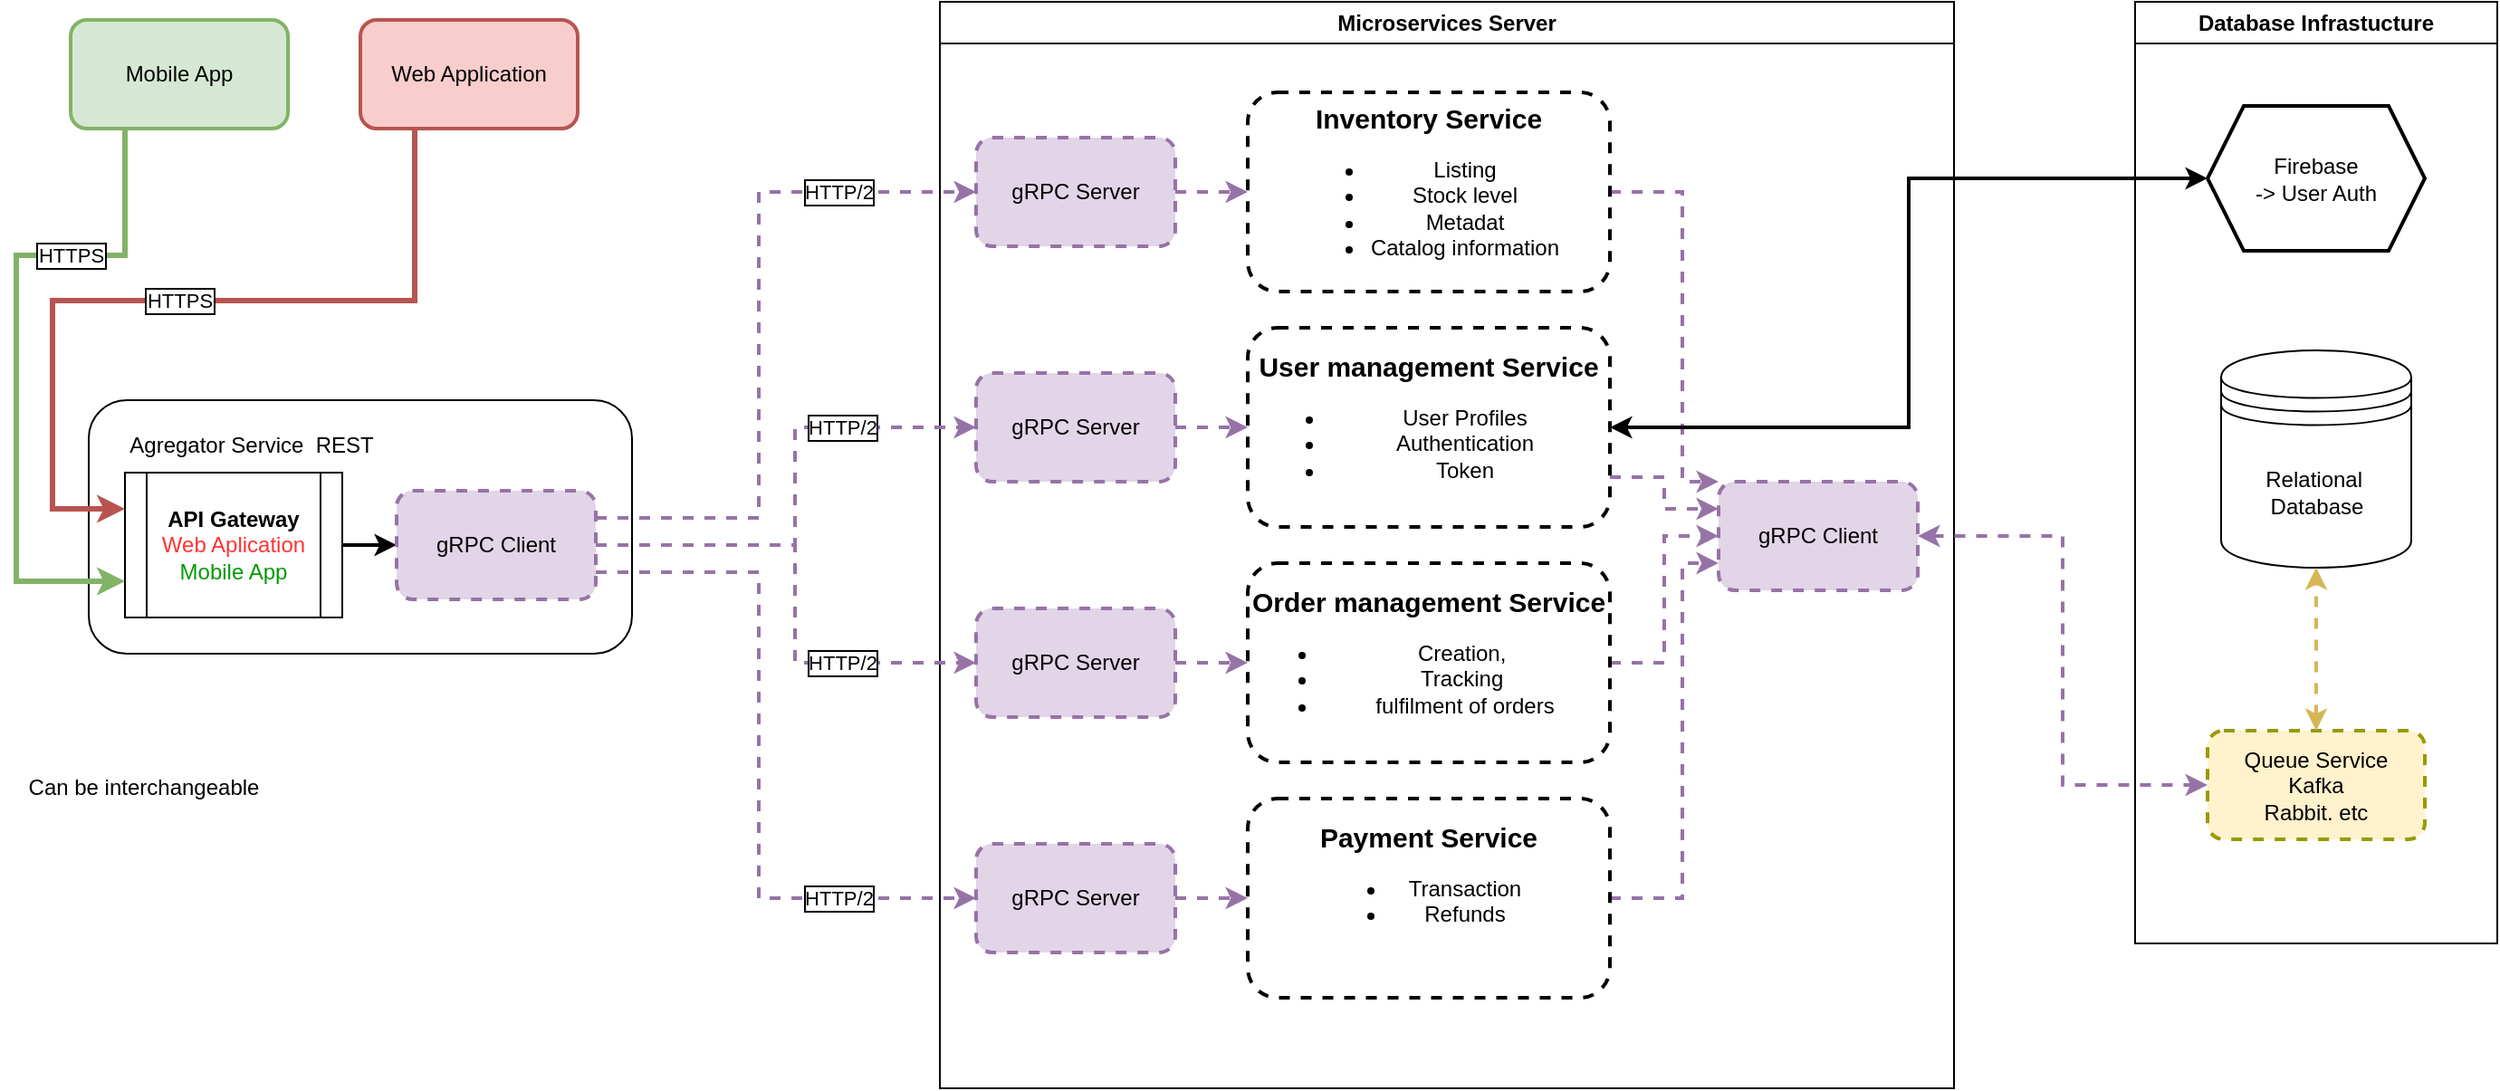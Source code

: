 <mxfile version="22.0.3" type="github">
  <diagram name="Page-1" id="NbVhk0MFhlbVLqS5J1yt">
    <mxGraphModel dx="1434" dy="790" grid="1" gridSize="10" guides="1" tooltips="1" connect="1" arrows="1" fold="1" page="1" pageScale="1" pageWidth="850" pageHeight="1100" math="0" shadow="0">
      <root>
        <mxCell id="0" />
        <mxCell id="1" parent="0" />
        <mxCell id="EWW60drx3eyQ0JMGf2e5-8" value="Microservices Server" style="swimlane;whiteSpace=wrap;html=1;" vertex="1" parent="1">
          <mxGeometry x="560" y="70" width="560" height="600" as="geometry" />
        </mxCell>
        <mxCell id="EWW60drx3eyQ0JMGf2e5-59" style="edgeStyle=orthogonalEdgeStyle;rounded=0;orthogonalLoop=1;jettySize=auto;html=1;exitX=1;exitY=0.5;exitDx=0;exitDy=0;entryX=0;entryY=0;entryDx=0;entryDy=0;strokeWidth=2;dashed=1;fillColor=#e1d5e7;strokeColor=#9673a6;" edge="1" parent="EWW60drx3eyQ0JMGf2e5-8" source="EWW60drx3eyQ0JMGf2e5-2" target="EWW60drx3eyQ0JMGf2e5-54">
          <mxGeometry relative="1" as="geometry">
            <Array as="points">
              <mxPoint x="410" y="105" />
              <mxPoint x="410" y="265" />
            </Array>
          </mxGeometry>
        </mxCell>
        <mxCell id="EWW60drx3eyQ0JMGf2e5-2" value="&lt;b&gt;&lt;font style=&quot;font-size: 15px;&quot;&gt;Inventory Service&lt;/font&gt;&lt;/b&gt;&lt;br&gt;&lt;ul&gt;&lt;li&gt;Listing&lt;/li&gt;&lt;li&gt;Stock level&lt;/li&gt;&lt;li&gt;Metadat&lt;/li&gt;&lt;li&gt;Catalog information&lt;/li&gt;&lt;/ul&gt;" style="rounded=1;whiteSpace=wrap;html=1;strokeWidth=2;dashed=1;" vertex="1" parent="EWW60drx3eyQ0JMGf2e5-8">
          <mxGeometry x="170" y="50" width="200" height="110" as="geometry" />
        </mxCell>
        <mxCell id="EWW60drx3eyQ0JMGf2e5-56" style="edgeStyle=orthogonalEdgeStyle;rounded=0;orthogonalLoop=1;jettySize=auto;html=1;exitX=1;exitY=0.75;exitDx=0;exitDy=0;entryX=0;entryY=0.25;entryDx=0;entryDy=0;strokeWidth=2;dashed=1;fillColor=#e1d5e7;strokeColor=#9673a6;" edge="1" parent="EWW60drx3eyQ0JMGf2e5-8" source="EWW60drx3eyQ0JMGf2e5-4" target="EWW60drx3eyQ0JMGf2e5-54">
          <mxGeometry relative="1" as="geometry" />
        </mxCell>
        <mxCell id="EWW60drx3eyQ0JMGf2e5-4" value="&lt;b&gt;&lt;font style=&quot;font-size: 15px;&quot;&gt;User management Service&lt;/font&gt;&lt;/b&gt;&lt;br&gt;&lt;ul&gt;&lt;li&gt;User Profiles&lt;/li&gt;&lt;li&gt;Authentication&lt;/li&gt;&lt;li&gt;Token&lt;/li&gt;&lt;/ul&gt;" style="rounded=1;whiteSpace=wrap;html=1;strokeWidth=2;dashed=1;" vertex="1" parent="EWW60drx3eyQ0JMGf2e5-8">
          <mxGeometry x="170" y="180" width="200" height="110" as="geometry" />
        </mxCell>
        <mxCell id="EWW60drx3eyQ0JMGf2e5-57" style="edgeStyle=orthogonalEdgeStyle;rounded=0;orthogonalLoop=1;jettySize=auto;html=1;exitX=1;exitY=0.5;exitDx=0;exitDy=0;entryX=0;entryY=0.5;entryDx=0;entryDy=0;strokeWidth=2;dashed=1;fillColor=#e1d5e7;strokeColor=#9673a6;" edge="1" parent="EWW60drx3eyQ0JMGf2e5-8" source="EWW60drx3eyQ0JMGf2e5-6" target="EWW60drx3eyQ0JMGf2e5-54">
          <mxGeometry relative="1" as="geometry" />
        </mxCell>
        <mxCell id="EWW60drx3eyQ0JMGf2e5-6" value="&lt;b&gt;&lt;font style=&quot;font-size: 15px;&quot;&gt;Order management Service&lt;/font&gt;&lt;/b&gt;&lt;span style=&quot;background-color: initial;&quot;&gt;&lt;br&gt;&lt;ul&gt;&lt;li&gt;&lt;span style=&quot;background-color: initial;&quot;&gt;Creation,&amp;nbsp;&lt;/span&gt;&lt;/li&gt;&lt;li&gt;&lt;span style=&quot;background-color: initial;&quot;&gt;Tracking&amp;nbsp;&lt;/span&gt;&lt;/li&gt;&lt;li&gt;&lt;span style=&quot;background-color: initial;&quot;&gt;fulfilment of orders&lt;/span&gt;&lt;/li&gt;&lt;/ul&gt;&lt;/span&gt;" style="rounded=1;whiteSpace=wrap;html=1;strokeWidth=2;dashed=1;" vertex="1" parent="EWW60drx3eyQ0JMGf2e5-8">
          <mxGeometry x="170" y="310" width="200" height="110" as="geometry" />
        </mxCell>
        <mxCell id="EWW60drx3eyQ0JMGf2e5-58" style="edgeStyle=orthogonalEdgeStyle;rounded=0;orthogonalLoop=1;jettySize=auto;html=1;exitX=1;exitY=0.5;exitDx=0;exitDy=0;entryX=0;entryY=0.75;entryDx=0;entryDy=0;strokeWidth=2;dashed=1;fillColor=#e1d5e7;strokeColor=#9673a6;" edge="1" parent="EWW60drx3eyQ0JMGf2e5-8" source="EWW60drx3eyQ0JMGf2e5-7" target="EWW60drx3eyQ0JMGf2e5-54">
          <mxGeometry relative="1" as="geometry">
            <Array as="points">
              <mxPoint x="410" y="495" />
              <mxPoint x="410" y="310" />
            </Array>
          </mxGeometry>
        </mxCell>
        <mxCell id="EWW60drx3eyQ0JMGf2e5-7" value="&lt;b&gt;&lt;font style=&quot;font-size: 15px;&quot;&gt;Payment Service&lt;/font&gt;&lt;/b&gt;&lt;br&gt;&lt;ul&gt;&lt;li&gt;Transaction&lt;/li&gt;&lt;li&gt;Refunds&lt;/li&gt;&lt;/ul&gt;&lt;br&gt;" style="rounded=1;whiteSpace=wrap;html=1;strokeWidth=2;dashed=1;" vertex="1" parent="EWW60drx3eyQ0JMGf2e5-8">
          <mxGeometry x="170" y="440" width="200" height="110" as="geometry" />
        </mxCell>
        <mxCell id="EWW60drx3eyQ0JMGf2e5-30" style="edgeStyle=orthogonalEdgeStyle;rounded=0;orthogonalLoop=1;jettySize=auto;html=1;exitX=1;exitY=0.5;exitDx=0;exitDy=0;entryX=0;entryY=0.5;entryDx=0;entryDy=0;strokeWidth=2;fillColor=#e1d5e7;strokeColor=#9673a6;dashed=1;" edge="1" parent="EWW60drx3eyQ0JMGf2e5-8" source="EWW60drx3eyQ0JMGf2e5-20" target="EWW60drx3eyQ0JMGf2e5-2">
          <mxGeometry relative="1" as="geometry" />
        </mxCell>
        <mxCell id="EWW60drx3eyQ0JMGf2e5-20" value="gRPC Server" style="rounded=1;whiteSpace=wrap;html=1;fillColor=#e1d5e7;strokeColor=#9673a6;strokeWidth=2;dashed=1;movable=1;resizable=1;rotatable=1;deletable=1;editable=1;locked=0;connectable=1;" vertex="1" parent="EWW60drx3eyQ0JMGf2e5-8">
          <mxGeometry x="20" y="75" width="110" height="60" as="geometry" />
        </mxCell>
        <mxCell id="EWW60drx3eyQ0JMGf2e5-33" style="edgeStyle=orthogonalEdgeStyle;rounded=0;orthogonalLoop=1;jettySize=auto;html=1;exitX=1;exitY=0.5;exitDx=0;exitDy=0;entryX=0;entryY=0.5;entryDx=0;entryDy=0;strokeWidth=2;fillColor=#e1d5e7;strokeColor=#9673a6;dashed=1;" edge="1" parent="EWW60drx3eyQ0JMGf2e5-8" source="EWW60drx3eyQ0JMGf2e5-23" target="EWW60drx3eyQ0JMGf2e5-7">
          <mxGeometry relative="1" as="geometry" />
        </mxCell>
        <mxCell id="EWW60drx3eyQ0JMGf2e5-23" value="gRPC Server" style="rounded=1;whiteSpace=wrap;html=1;fillColor=#e1d5e7;strokeColor=#9673a6;strokeWidth=2;dashed=1;movable=1;resizable=1;rotatable=1;deletable=1;editable=1;locked=0;connectable=1;" vertex="1" parent="EWW60drx3eyQ0JMGf2e5-8">
          <mxGeometry x="20" y="465" width="110" height="60" as="geometry" />
        </mxCell>
        <mxCell id="EWW60drx3eyQ0JMGf2e5-32" style="edgeStyle=orthogonalEdgeStyle;rounded=0;orthogonalLoop=1;jettySize=auto;html=1;exitX=1;exitY=0.5;exitDx=0;exitDy=0;entryX=0;entryY=0.5;entryDx=0;entryDy=0;strokeWidth=2;fillColor=#e1d5e7;strokeColor=#9673a6;dashed=1;" edge="1" parent="EWW60drx3eyQ0JMGf2e5-8" source="EWW60drx3eyQ0JMGf2e5-22" target="EWW60drx3eyQ0JMGf2e5-6">
          <mxGeometry relative="1" as="geometry" />
        </mxCell>
        <mxCell id="EWW60drx3eyQ0JMGf2e5-22" value="gRPC Server" style="rounded=1;whiteSpace=wrap;html=1;fillColor=#e1d5e7;strokeColor=#9673a6;strokeWidth=2;dashed=1;movable=1;resizable=1;rotatable=1;deletable=1;editable=1;locked=0;connectable=1;" vertex="1" parent="EWW60drx3eyQ0JMGf2e5-8">
          <mxGeometry x="20" y="335" width="110" height="60" as="geometry" />
        </mxCell>
        <mxCell id="EWW60drx3eyQ0JMGf2e5-31" style="edgeStyle=orthogonalEdgeStyle;rounded=0;orthogonalLoop=1;jettySize=auto;html=1;exitX=1;exitY=0.5;exitDx=0;exitDy=0;entryX=0;entryY=0.5;entryDx=0;entryDy=0;strokeWidth=2;fillColor=#e1d5e7;strokeColor=#9673a6;dashed=1;" edge="1" parent="EWW60drx3eyQ0JMGf2e5-8" source="EWW60drx3eyQ0JMGf2e5-21" target="EWW60drx3eyQ0JMGf2e5-4">
          <mxGeometry relative="1" as="geometry" />
        </mxCell>
        <mxCell id="EWW60drx3eyQ0JMGf2e5-21" value="gRPC Server" style="rounded=1;whiteSpace=wrap;html=1;fillColor=#e1d5e7;strokeColor=#9673a6;strokeWidth=2;dashed=1;movable=1;resizable=1;rotatable=1;deletable=1;editable=1;locked=0;connectable=1;" vertex="1" parent="EWW60drx3eyQ0JMGf2e5-8">
          <mxGeometry x="20" y="205" width="110" height="60" as="geometry" />
        </mxCell>
        <mxCell id="EWW60drx3eyQ0JMGf2e5-24" value="" style="shape=image;html=1;verticalAlign=top;verticalLabelPosition=bottom;labelBackgroundColor=#ffffff;imageAspect=0;aspect=fixed;image=https://cdn4.iconfinder.com/data/icons/evil-icons-user-interface/64/star-128.png;labelBorderColor=none;strokeWidth=2;" vertex="1" parent="EWW60drx3eyQ0JMGf2e5-8">
          <mxGeometry x="110" y="75" width="20" height="20" as="geometry" />
        </mxCell>
        <mxCell id="EWW60drx3eyQ0JMGf2e5-28" value="" style="shape=image;html=1;verticalAlign=top;verticalLabelPosition=bottom;labelBackgroundColor=#ffffff;imageAspect=0;aspect=fixed;image=https://cdn4.iconfinder.com/data/icons/evil-icons-user-interface/64/star-128.png;labelBorderColor=none;strokeWidth=2;" vertex="1" parent="EWW60drx3eyQ0JMGf2e5-8">
          <mxGeometry x="110" y="205" width="20" height="20" as="geometry" />
        </mxCell>
        <mxCell id="EWW60drx3eyQ0JMGf2e5-27" value="" style="shape=image;html=1;verticalAlign=top;verticalLabelPosition=bottom;labelBackgroundColor=#ffffff;imageAspect=0;aspect=fixed;image=https://cdn4.iconfinder.com/data/icons/evil-icons-user-interface/64/star-128.png;labelBorderColor=none;strokeWidth=2;" vertex="1" parent="EWW60drx3eyQ0JMGf2e5-8">
          <mxGeometry x="110" y="335" width="20" height="20" as="geometry" />
        </mxCell>
        <mxCell id="EWW60drx3eyQ0JMGf2e5-26" value="" style="shape=image;html=1;verticalAlign=top;verticalLabelPosition=bottom;labelBackgroundColor=#ffffff;imageAspect=0;aspect=fixed;image=https://cdn4.iconfinder.com/data/icons/evil-icons-user-interface/64/star-128.png;labelBorderColor=none;strokeWidth=2;" vertex="1" parent="EWW60drx3eyQ0JMGf2e5-8">
          <mxGeometry x="110" y="465" width="20" height="20" as="geometry" />
        </mxCell>
        <mxCell id="EWW60drx3eyQ0JMGf2e5-54" value="gRPC Client" style="rounded=1;whiteSpace=wrap;html=1;fillColor=#e1d5e7;strokeColor=#9673a6;strokeWidth=2;dashed=1;movable=1;resizable=1;rotatable=1;deletable=1;editable=1;locked=0;connectable=1;" vertex="1" parent="EWW60drx3eyQ0JMGf2e5-8">
          <mxGeometry x="430" y="265" width="110" height="60" as="geometry" />
        </mxCell>
        <mxCell id="EWW60drx3eyQ0JMGf2e5-10" value="Web Application" style="rounded=1;whiteSpace=wrap;html=1;fillColor=#f8cecc;strokeColor=#b85450;strokeWidth=2;" vertex="1" parent="1">
          <mxGeometry x="240" y="80" width="120" height="60" as="geometry" />
        </mxCell>
        <mxCell id="EWW60drx3eyQ0JMGf2e5-11" value="Mobile App" style="rounded=1;whiteSpace=wrap;html=1;fillColor=#d5e8d4;strokeColor=#82b366;strokeWidth=2;" vertex="1" parent="1">
          <mxGeometry x="80" y="80" width="120" height="60" as="geometry" />
        </mxCell>
        <mxCell id="EWW60drx3eyQ0JMGf2e5-13" value="" style="rounded=1;whiteSpace=wrap;html=1;movable=1;resizable=1;rotatable=1;deletable=1;editable=1;locked=0;connectable=1;" vertex="1" parent="1">
          <mxGeometry x="90" y="290" width="300" height="140" as="geometry" />
        </mxCell>
        <mxCell id="EWW60drx3eyQ0JMGf2e5-34" style="edgeStyle=orthogonalEdgeStyle;rounded=0;orthogonalLoop=1;jettySize=auto;html=1;exitX=1;exitY=0.5;exitDx=0;exitDy=0;entryX=0;entryY=0.5;entryDx=0;entryDy=0;strokeWidth=2;" edge="1" parent="1" source="EWW60drx3eyQ0JMGf2e5-9" target="EWW60drx3eyQ0JMGf2e5-15">
          <mxGeometry relative="1" as="geometry" />
        </mxCell>
        <mxCell id="EWW60drx3eyQ0JMGf2e5-9" value="&lt;b&gt;API Gateway&lt;/b&gt;&lt;br&gt;&lt;font color=&quot;#ff3333&quot;&gt;Web Aplication&lt;/font&gt;&lt;br&gt;&lt;font color=&quot;#009900&quot;&gt;Mobile App&lt;/font&gt;" style="shape=process;whiteSpace=wrap;html=1;backgroundOutline=1;movable=1;resizable=1;rotatable=1;deletable=1;editable=1;locked=0;connectable=1;" vertex="1" parent="1">
          <mxGeometry x="110" y="330" width="120" height="80" as="geometry" />
        </mxCell>
        <mxCell id="EWW60drx3eyQ0JMGf2e5-14" value="Agregator Service&amp;nbsp; REST" style="text;html=1;strokeColor=none;fillColor=none;align=center;verticalAlign=middle;whiteSpace=wrap;rounded=0;movable=1;resizable=1;rotatable=1;deletable=1;editable=1;locked=0;connectable=1;" vertex="1" parent="1">
          <mxGeometry x="100" y="300" width="160" height="30" as="geometry" />
        </mxCell>
        <mxCell id="EWW60drx3eyQ0JMGf2e5-39" value="HTTP/2" style="edgeStyle=orthogonalEdgeStyle;rounded=0;orthogonalLoop=1;jettySize=auto;html=1;exitX=1;exitY=0.75;exitDx=0;exitDy=0;entryX=0;entryY=0.5;entryDx=0;entryDy=0;labelBorderColor=default;strokeWidth=2;dashed=1;fillColor=#e1d5e7;strokeColor=#9673a6;" edge="1" parent="1" source="EWW60drx3eyQ0JMGf2e5-15" target="EWW60drx3eyQ0JMGf2e5-23">
          <mxGeometry x="0.61" relative="1" as="geometry">
            <Array as="points">
              <mxPoint x="460" y="385" />
              <mxPoint x="460" y="565" />
            </Array>
            <mxPoint as="offset" />
          </mxGeometry>
        </mxCell>
        <mxCell id="EWW60drx3eyQ0JMGf2e5-40" value="HTTP/2" style="edgeStyle=orthogonalEdgeStyle;rounded=0;orthogonalLoop=1;jettySize=auto;html=1;exitX=1;exitY=0.5;exitDx=0;exitDy=0;entryX=0;entryY=0.5;entryDx=0;entryDy=0;labelBorderColor=default;strokeWidth=2;dashed=1;fillColor=#e1d5e7;strokeColor=#9673a6;" edge="1" parent="1" source="EWW60drx3eyQ0JMGf2e5-15" target="EWW60drx3eyQ0JMGf2e5-22">
          <mxGeometry x="0.458" relative="1" as="geometry">
            <Array as="points">
              <mxPoint x="480" y="370" />
              <mxPoint x="480" y="435" />
            </Array>
            <mxPoint as="offset" />
          </mxGeometry>
        </mxCell>
        <mxCell id="EWW60drx3eyQ0JMGf2e5-41" value="HTTP/2" style="edgeStyle=orthogonalEdgeStyle;rounded=0;orthogonalLoop=1;jettySize=auto;html=1;exitX=1;exitY=0.5;exitDx=0;exitDy=0;entryX=0;entryY=0.5;entryDx=0;entryDy=0;labelBorderColor=default;strokeWidth=2;dashed=1;fillColor=#e1d5e7;strokeColor=#9673a6;" edge="1" parent="1" source="EWW60drx3eyQ0JMGf2e5-15" target="EWW60drx3eyQ0JMGf2e5-21">
          <mxGeometry x="0.458" relative="1" as="geometry">
            <Array as="points">
              <mxPoint x="480" y="370" />
              <mxPoint x="480" y="305" />
            </Array>
            <mxPoint as="offset" />
          </mxGeometry>
        </mxCell>
        <mxCell id="EWW60drx3eyQ0JMGf2e5-42" value="HTTP/2" style="edgeStyle=orthogonalEdgeStyle;rounded=0;orthogonalLoop=1;jettySize=auto;html=1;exitX=1;exitY=0.25;exitDx=0;exitDy=0;entryX=0;entryY=0.5;entryDx=0;entryDy=0;labelBorderColor=default;strokeWidth=2;dashed=1;fillColor=#e1d5e7;strokeColor=#9673a6;" edge="1" parent="1" source="EWW60drx3eyQ0JMGf2e5-15" target="EWW60drx3eyQ0JMGf2e5-20">
          <mxGeometry x="0.61" relative="1" as="geometry">
            <Array as="points">
              <mxPoint x="460" y="355" />
              <mxPoint x="460" y="175" />
            </Array>
            <mxPoint as="offset" />
          </mxGeometry>
        </mxCell>
        <mxCell id="EWW60drx3eyQ0JMGf2e5-15" value="gRPC Client" style="rounded=1;whiteSpace=wrap;html=1;fillColor=#e1d5e7;strokeColor=#9673a6;strokeWidth=2;dashed=1;movable=1;resizable=1;rotatable=1;deletable=1;editable=1;locked=0;connectable=1;" vertex="1" parent="1">
          <mxGeometry x="260" y="340" width="110" height="60" as="geometry" />
        </mxCell>
        <mxCell id="EWW60drx3eyQ0JMGf2e5-19" value="HTTPS" style="edgeStyle=orthogonalEdgeStyle;rounded=0;orthogonalLoop=1;jettySize=auto;html=1;exitX=0.25;exitY=1;exitDx=0;exitDy=0;entryX=0;entryY=0.25;entryDx=0;entryDy=0;fillColor=#f8cecc;strokeColor=#b85450;strokeWidth=3;labelBorderColor=default;" edge="1" parent="1" source="EWW60drx3eyQ0JMGf2e5-10" target="EWW60drx3eyQ0JMGf2e5-9">
          <mxGeometry relative="1" as="geometry">
            <Array as="points">
              <mxPoint x="270" y="235" />
              <mxPoint x="70" y="235" />
              <mxPoint x="70" y="350" />
            </Array>
          </mxGeometry>
        </mxCell>
        <mxCell id="EWW60drx3eyQ0JMGf2e5-18" value="HTTPS" style="edgeStyle=orthogonalEdgeStyle;rounded=0;orthogonalLoop=1;jettySize=auto;html=1;exitX=0.25;exitY=1;exitDx=0;exitDy=0;entryX=0;entryY=0.75;entryDx=0;entryDy=0;strokeWidth=3;fillColor=#d5e8d4;strokeColor=#82b366;labelBorderColor=default;" edge="1" parent="1" source="EWW60drx3eyQ0JMGf2e5-11" target="EWW60drx3eyQ0JMGf2e5-9">
          <mxGeometry x="-0.46" relative="1" as="geometry">
            <Array as="points">
              <mxPoint x="110" y="210" />
              <mxPoint x="50" y="210" />
              <mxPoint x="50" y="390" />
            </Array>
            <mxPoint as="offset" />
          </mxGeometry>
        </mxCell>
        <mxCell id="EWW60drx3eyQ0JMGf2e5-29" value="Can be interchangeable" style="shape=image;html=1;verticalAlign=top;verticalLabelPosition=bottom;labelBackgroundColor=#ffffff;imageAspect=0;aspect=fixed;image=https://cdn4.iconfinder.com/data/icons/evil-icons-user-interface/64/star-128.png" vertex="1" parent="1">
          <mxGeometry x="110" y="470" width="20" height="20" as="geometry" />
        </mxCell>
        <mxCell id="EWW60drx3eyQ0JMGf2e5-44" style="edgeStyle=orthogonalEdgeStyle;rounded=0;orthogonalLoop=1;jettySize=auto;html=1;exitX=1;exitY=0.5;exitDx=0;exitDy=0;entryX=0;entryY=0.5;entryDx=0;entryDy=0;startArrow=classic;startFill=1;strokeWidth=2;" edge="1" parent="1" source="EWW60drx3eyQ0JMGf2e5-4" target="EWW60drx3eyQ0JMGf2e5-43">
          <mxGeometry relative="1" as="geometry" />
        </mxCell>
        <mxCell id="EWW60drx3eyQ0JMGf2e5-47" value="Database Infrastucture" style="swimlane;whiteSpace=wrap;html=1;" vertex="1" parent="1">
          <mxGeometry x="1220" y="70" width="200" height="520" as="geometry" />
        </mxCell>
        <mxCell id="EWW60drx3eyQ0JMGf2e5-43" value="Firebase&lt;br&gt;-&amp;gt; User Auth" style="shape=hexagon;perimeter=hexagonPerimeter2;whiteSpace=wrap;html=1;fixedSize=1;strokeWidth=2;" vertex="1" parent="EWW60drx3eyQ0JMGf2e5-47">
          <mxGeometry x="40" y="57.5" width="120" height="80" as="geometry" />
        </mxCell>
        <mxCell id="EWW60drx3eyQ0JMGf2e5-45" value="Relational&amp;nbsp;&lt;br&gt;Database" style="shape=datastore;whiteSpace=wrap;html=1;" vertex="1" parent="EWW60drx3eyQ0JMGf2e5-47">
          <mxGeometry x="47.5" y="192.5" width="105" height="120" as="geometry" />
        </mxCell>
        <mxCell id="EWW60drx3eyQ0JMGf2e5-48" value="Queue Service&lt;br&gt;Kafka&lt;br&gt;Rabbit. etc" style="rounded=1;whiteSpace=wrap;html=1;fillColor=#fff2cc;strokeColor=#999900;dashed=1;strokeWidth=2;" vertex="1" parent="EWW60drx3eyQ0JMGf2e5-47">
          <mxGeometry x="40" y="402.5" width="120" height="60" as="geometry" />
        </mxCell>
        <mxCell id="EWW60drx3eyQ0JMGf2e5-49" style="edgeStyle=orthogonalEdgeStyle;rounded=0;orthogonalLoop=1;jettySize=auto;html=1;exitX=0.5;exitY=0;exitDx=0;exitDy=0;entryX=0.5;entryY=1;entryDx=0;entryDy=0;startArrow=classic;startFill=1;dashed=1;strokeWidth=2;fillColor=#fff2cc;strokeColor=#d6b656;" edge="1" parent="EWW60drx3eyQ0JMGf2e5-47" source="EWW60drx3eyQ0JMGf2e5-48" target="EWW60drx3eyQ0JMGf2e5-45">
          <mxGeometry relative="1" as="geometry" />
        </mxCell>
        <mxCell id="EWW60drx3eyQ0JMGf2e5-55" style="edgeStyle=orthogonalEdgeStyle;rounded=0;orthogonalLoop=1;jettySize=auto;html=1;exitX=1;exitY=0.5;exitDx=0;exitDy=0;entryX=0;entryY=0.5;entryDx=0;entryDy=0;startArrow=classic;startFill=1;fillColor=#e1d5e7;strokeColor=#9673a6;strokeWidth=2;dashed=1;" edge="1" parent="1" source="EWW60drx3eyQ0JMGf2e5-54" target="EWW60drx3eyQ0JMGf2e5-48">
          <mxGeometry relative="1" as="geometry" />
        </mxCell>
      </root>
    </mxGraphModel>
  </diagram>
</mxfile>
